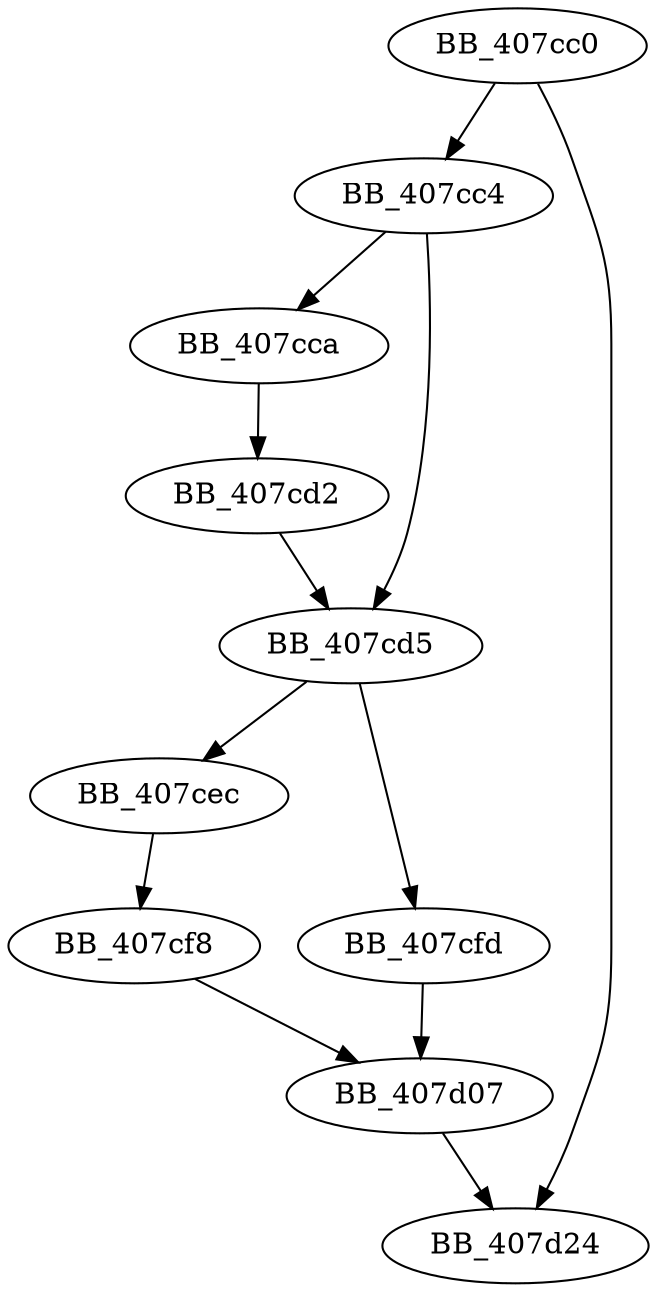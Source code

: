 DiGraph sub_407CC0{
BB_407cc0->BB_407cc4
BB_407cc0->BB_407d24
BB_407cc4->BB_407cca
BB_407cc4->BB_407cd5
BB_407cca->BB_407cd2
BB_407cd2->BB_407cd5
BB_407cd5->BB_407cec
BB_407cd5->BB_407cfd
BB_407cec->BB_407cf8
BB_407cf8->BB_407d07
BB_407cfd->BB_407d07
BB_407d07->BB_407d24
}
